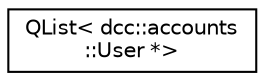 digraph "类继承关系图"
{
  edge [fontname="Helvetica",fontsize="10",labelfontname="Helvetica",labelfontsize="10"];
  node [fontname="Helvetica",fontsize="10",shape=record];
  rankdir="LR";
  Node0 [label="QList\< dcc::accounts\l::User *\>",height=0.2,width=0.4,color="black", fillcolor="white", style="filled",URL="$class_q_list.html"];
}
